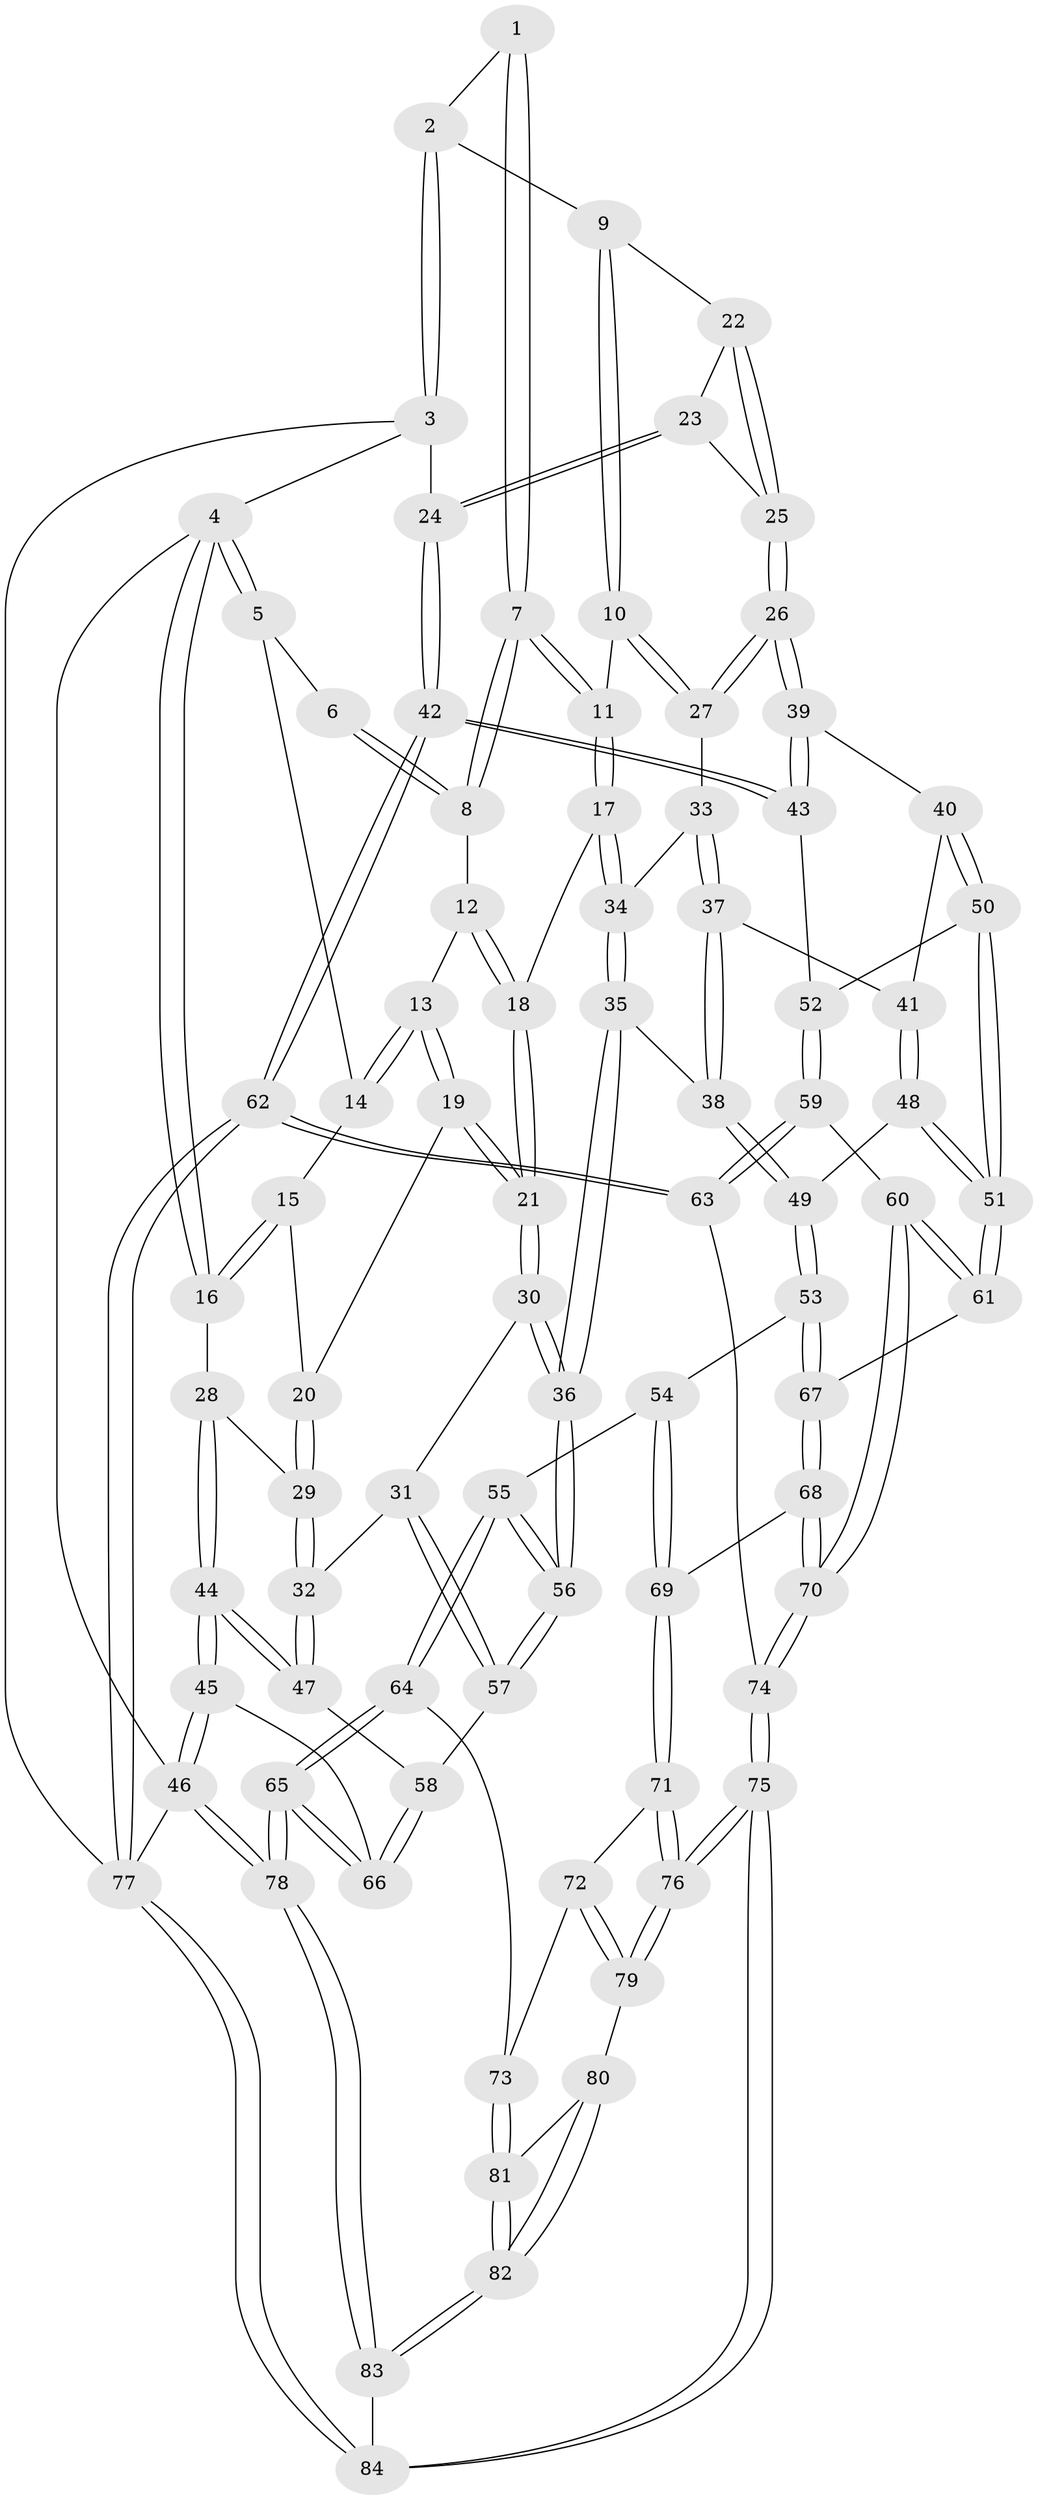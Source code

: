 // Generated by graph-tools (version 1.1) at 2025/59/03/09/25 04:59:39]
// undirected, 84 vertices, 207 edges
graph export_dot {
graph [start="1"]
  node [color=gray90,style=filled];
  1 [pos="+0.5750390132177698+0"];
  2 [pos="+0.7547566222309269+0"];
  3 [pos="+1+0"];
  4 [pos="+0+0"];
  5 [pos="+0.1675457695783645+0"];
  6 [pos="+0.3517290021430777+0"];
  7 [pos="+0.5474598606083807+0.11563141948570381"];
  8 [pos="+0.3963591161583192+0.09028161171035017"];
  9 [pos="+0.7714460371248699+0.09988964246126028"];
  10 [pos="+0.7476965936755506+0.1191889627081343"];
  11 [pos="+0.5844952307321096+0.20076280911802283"];
  12 [pos="+0.38402037930895877+0.11067718204195058"];
  13 [pos="+0.3410262703663107+0.1418361428896804"];
  14 [pos="+0.24528735912648383+0.10233807693100803"];
  15 [pos="+0.21638057923915308+0.14556019404059145"];
  16 [pos="+0+0"];
  17 [pos="+0.5755930078454456+0.2289905978869995"];
  18 [pos="+0.4718373100828477+0.2321413001347884"];
  19 [pos="+0.33445980605723635+0.2470035821756575"];
  20 [pos="+0.19420197522104996+0.22569313225125964"];
  21 [pos="+0.35849844029113853+0.27740474123711323"];
  22 [pos="+0.7852909173416521+0.10915808626716254"];
  23 [pos="+1+0.1786746823425408"];
  24 [pos="+1+0.12257607562736288"];
  25 [pos="+0.8517512871878667+0.3410385926064906"];
  26 [pos="+0.8478707094393995+0.3470265330891185"];
  27 [pos="+0.7539354417699398+0.3276140502697809"];
  28 [pos="+0+0.1335439832486278"];
  29 [pos="+0.1465564014624636+0.2589186730153935"];
  30 [pos="+0.34261907723346474+0.44450623503246384"];
  31 [pos="+0.30017024411475374+0.4378983408548288"];
  32 [pos="+0.19661531804964602+0.4161746688880272"];
  33 [pos="+0.6786143834656857+0.33318660010133966"];
  34 [pos="+0.5764075631184439+0.2318004221788162"];
  35 [pos="+0.4702925331224802+0.44380682817475153"];
  36 [pos="+0.38500983386901266+0.48567707569304003"];
  37 [pos="+0.6575375534548148+0.4134853133573309"];
  38 [pos="+0.5920677628466433+0.4607183191754958"];
  39 [pos="+0.8642590504557769+0.4177978746465597"];
  40 [pos="+0.8397093353061732+0.43103974521415395"];
  41 [pos="+0.7215909888557351+0.4777167658149024"];
  42 [pos="+1+0.6244064335392882"];
  43 [pos="+0.8724689187248187+0.4276818152194784"];
  44 [pos="+0+0.5416029389072944"];
  45 [pos="+0+0.6093555491984308"];
  46 [pos="+0+1"];
  47 [pos="+0.04637376110671207+0.5140545009888023"];
  48 [pos="+0.7105315673541391+0.5746883077550635"];
  49 [pos="+0.6254586993420338+0.5462019057467928"];
  50 [pos="+0.7367723341024738+0.5798953476868915"];
  51 [pos="+0.7132532518544966+0.5785101751323801"];
  52 [pos="+0.7935400046985444+0.5917985848890792"];
  53 [pos="+0.5396616480347696+0.6196625020568701"];
  54 [pos="+0.5223867724210033+0.6196143845331167"];
  55 [pos="+0.3997759142616713+0.6022303420743561"];
  56 [pos="+0.3856779275145381+0.4953644925843539"];
  57 [pos="+0.1880444194538524+0.5845720781623142"];
  58 [pos="+0.16569027073208176+0.6006658505659842"];
  59 [pos="+0.841952383510993+0.6303378496553664"];
  60 [pos="+0.7074780765362796+0.755384999364276"];
  61 [pos="+0.7069768962677329+0.5975909394512813"];
  62 [pos="+1+0.6634488456902207"];
  63 [pos="+1+0.6713932671321432"];
  64 [pos="+0.3404034547876124+0.7418657459123498"];
  65 [pos="+0.2988341189210707+0.7604233229654092"];
  66 [pos="+0.26960907844331294+0.7363987315043831"];
  67 [pos="+0.5937340009711329+0.6577676756381324"];
  68 [pos="+0.6354359518508601+0.7369266287431717"];
  69 [pos="+0.5603664618217673+0.747169233070127"];
  70 [pos="+0.701120861484144+0.7758820052042912"];
  71 [pos="+0.4752833215558305+0.7868514866943023"];
  72 [pos="+0.41873331734721064+0.7847092209788629"];
  73 [pos="+0.40118555124345273+0.7829546577033707"];
  74 [pos="+0.7165009096532696+0.8203829503795628"];
  75 [pos="+0.7099244211413847+0.9091785859111152"];
  76 [pos="+0.7019471766925713+0.9083075072481329"];
  77 [pos="+1+1"];
  78 [pos="+0+1"];
  79 [pos="+0.5871161243344273+0.9251187478553248"];
  80 [pos="+0.5678407208677142+0.9300578541124905"];
  81 [pos="+0.44956372284631246+0.9007654911246686"];
  82 [pos="+0.42342371264802414+1"];
  83 [pos="+0.37731668512004063+1"];
  84 [pos="+0.9020738332921753+1"];
  1 -- 2;
  1 -- 7;
  1 -- 7;
  2 -- 3;
  2 -- 3;
  2 -- 9;
  3 -- 4;
  3 -- 24;
  3 -- 77;
  4 -- 5;
  4 -- 5;
  4 -- 16;
  4 -- 16;
  4 -- 46;
  5 -- 6;
  5 -- 14;
  6 -- 8;
  6 -- 8;
  7 -- 8;
  7 -- 8;
  7 -- 11;
  7 -- 11;
  8 -- 12;
  9 -- 10;
  9 -- 10;
  9 -- 22;
  10 -- 11;
  10 -- 27;
  10 -- 27;
  11 -- 17;
  11 -- 17;
  12 -- 13;
  12 -- 18;
  12 -- 18;
  13 -- 14;
  13 -- 14;
  13 -- 19;
  13 -- 19;
  14 -- 15;
  15 -- 16;
  15 -- 16;
  15 -- 20;
  16 -- 28;
  17 -- 18;
  17 -- 34;
  17 -- 34;
  18 -- 21;
  18 -- 21;
  19 -- 20;
  19 -- 21;
  19 -- 21;
  20 -- 29;
  20 -- 29;
  21 -- 30;
  21 -- 30;
  22 -- 23;
  22 -- 25;
  22 -- 25;
  23 -- 24;
  23 -- 24;
  23 -- 25;
  24 -- 42;
  24 -- 42;
  25 -- 26;
  25 -- 26;
  26 -- 27;
  26 -- 27;
  26 -- 39;
  26 -- 39;
  27 -- 33;
  28 -- 29;
  28 -- 44;
  28 -- 44;
  29 -- 32;
  29 -- 32;
  30 -- 31;
  30 -- 36;
  30 -- 36;
  31 -- 32;
  31 -- 57;
  31 -- 57;
  32 -- 47;
  32 -- 47;
  33 -- 34;
  33 -- 37;
  33 -- 37;
  34 -- 35;
  34 -- 35;
  35 -- 36;
  35 -- 36;
  35 -- 38;
  36 -- 56;
  36 -- 56;
  37 -- 38;
  37 -- 38;
  37 -- 41;
  38 -- 49;
  38 -- 49;
  39 -- 40;
  39 -- 43;
  39 -- 43;
  40 -- 41;
  40 -- 50;
  40 -- 50;
  41 -- 48;
  41 -- 48;
  42 -- 43;
  42 -- 43;
  42 -- 62;
  42 -- 62;
  43 -- 52;
  44 -- 45;
  44 -- 45;
  44 -- 47;
  44 -- 47;
  45 -- 46;
  45 -- 46;
  45 -- 66;
  46 -- 78;
  46 -- 78;
  46 -- 77;
  47 -- 58;
  48 -- 49;
  48 -- 51;
  48 -- 51;
  49 -- 53;
  49 -- 53;
  50 -- 51;
  50 -- 51;
  50 -- 52;
  51 -- 61;
  51 -- 61;
  52 -- 59;
  52 -- 59;
  53 -- 54;
  53 -- 67;
  53 -- 67;
  54 -- 55;
  54 -- 69;
  54 -- 69;
  55 -- 56;
  55 -- 56;
  55 -- 64;
  55 -- 64;
  56 -- 57;
  56 -- 57;
  57 -- 58;
  58 -- 66;
  58 -- 66;
  59 -- 60;
  59 -- 63;
  59 -- 63;
  60 -- 61;
  60 -- 61;
  60 -- 70;
  60 -- 70;
  61 -- 67;
  62 -- 63;
  62 -- 63;
  62 -- 77;
  62 -- 77;
  63 -- 74;
  64 -- 65;
  64 -- 65;
  64 -- 73;
  65 -- 66;
  65 -- 66;
  65 -- 78;
  65 -- 78;
  67 -- 68;
  67 -- 68;
  68 -- 69;
  68 -- 70;
  68 -- 70;
  69 -- 71;
  69 -- 71;
  70 -- 74;
  70 -- 74;
  71 -- 72;
  71 -- 76;
  71 -- 76;
  72 -- 73;
  72 -- 79;
  72 -- 79;
  73 -- 81;
  73 -- 81;
  74 -- 75;
  74 -- 75;
  75 -- 76;
  75 -- 76;
  75 -- 84;
  75 -- 84;
  76 -- 79;
  76 -- 79;
  77 -- 84;
  77 -- 84;
  78 -- 83;
  78 -- 83;
  79 -- 80;
  80 -- 81;
  80 -- 82;
  80 -- 82;
  81 -- 82;
  81 -- 82;
  82 -- 83;
  82 -- 83;
  83 -- 84;
}
